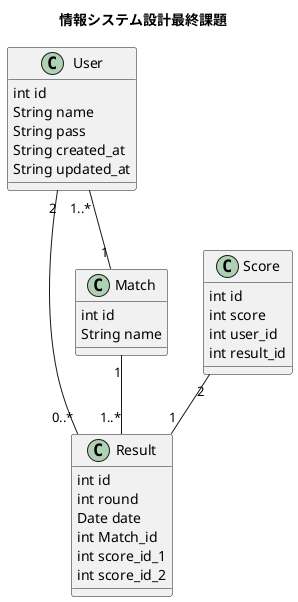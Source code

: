 @startuml classsample
title: 情報システム設計最終課題

class User {
    int id
    String name
    String pass
    String created_at
    String updated_at
}
class  Result{
    int id
    int round
    Date date
    int Match_id
    int score_id_1
    int score_id_2
}
class Match{
    int id
    String name
}
class Score{
    int id
    int score
    int user_id
    int result_id
}
User "1..*" -- "1" Match
User "2" -- "0..*" Result
Match "1" -- "1..*" Result
Score "2" -- "1" Result

@enduml